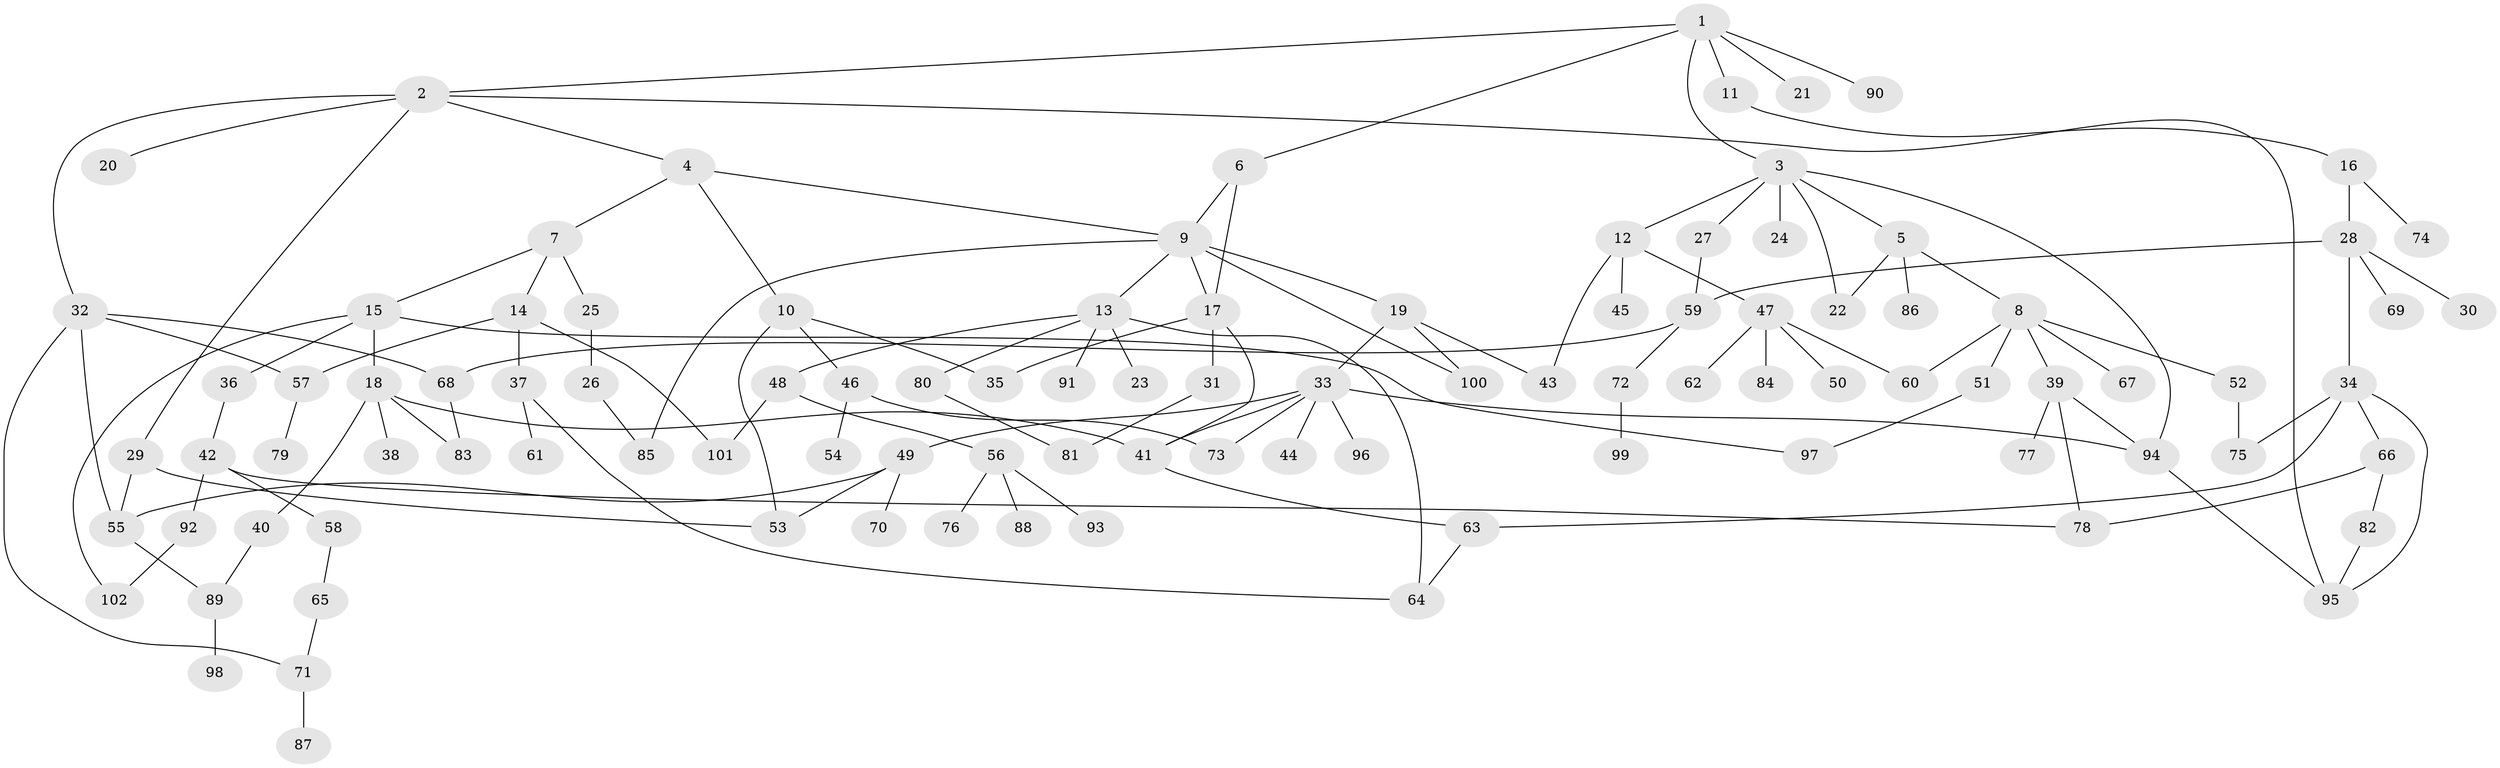 // coarse degree distribution, {5: 0.08064516129032258, 6: 0.08064516129032258, 4: 0.1774193548387097, 3: 0.16129032258064516, 7: 0.016129032258064516, 2: 0.3225806451612903, 1: 0.16129032258064516}
// Generated by graph-tools (version 1.1) at 2025/48/03/04/25 22:48:46]
// undirected, 102 vertices, 137 edges
graph export_dot {
  node [color=gray90,style=filled];
  1;
  2;
  3;
  4;
  5;
  6;
  7;
  8;
  9;
  10;
  11;
  12;
  13;
  14;
  15;
  16;
  17;
  18;
  19;
  20;
  21;
  22;
  23;
  24;
  25;
  26;
  27;
  28;
  29;
  30;
  31;
  32;
  33;
  34;
  35;
  36;
  37;
  38;
  39;
  40;
  41;
  42;
  43;
  44;
  45;
  46;
  47;
  48;
  49;
  50;
  51;
  52;
  53;
  54;
  55;
  56;
  57;
  58;
  59;
  60;
  61;
  62;
  63;
  64;
  65;
  66;
  67;
  68;
  69;
  70;
  71;
  72;
  73;
  74;
  75;
  76;
  77;
  78;
  79;
  80;
  81;
  82;
  83;
  84;
  85;
  86;
  87;
  88;
  89;
  90;
  91;
  92;
  93;
  94;
  95;
  96;
  97;
  98;
  99;
  100;
  101;
  102;
  1 -- 2;
  1 -- 3;
  1 -- 6;
  1 -- 11;
  1 -- 21;
  1 -- 90;
  2 -- 4;
  2 -- 20;
  2 -- 29;
  2 -- 32;
  2 -- 95;
  3 -- 5;
  3 -- 12;
  3 -- 24;
  3 -- 27;
  3 -- 22;
  3 -- 94;
  4 -- 7;
  4 -- 9;
  4 -- 10;
  5 -- 8;
  5 -- 22;
  5 -- 86;
  6 -- 17;
  6 -- 9;
  7 -- 14;
  7 -- 15;
  7 -- 25;
  8 -- 39;
  8 -- 51;
  8 -- 52;
  8 -- 67;
  8 -- 60;
  9 -- 13;
  9 -- 19;
  9 -- 85;
  9 -- 100;
  9 -- 17;
  10 -- 35;
  10 -- 46;
  10 -- 53;
  11 -- 16;
  12 -- 43;
  12 -- 45;
  12 -- 47;
  13 -- 23;
  13 -- 48;
  13 -- 80;
  13 -- 91;
  13 -- 64;
  14 -- 37;
  14 -- 101;
  14 -- 57;
  15 -- 18;
  15 -- 36;
  15 -- 102;
  15 -- 97;
  16 -- 28;
  16 -- 74;
  17 -- 31;
  17 -- 41;
  17 -- 35;
  18 -- 38;
  18 -- 40;
  18 -- 83;
  18 -- 41;
  19 -- 33;
  19 -- 43;
  19 -- 100;
  25 -- 26;
  26 -- 85;
  27 -- 59;
  28 -- 30;
  28 -- 34;
  28 -- 69;
  28 -- 59;
  29 -- 55;
  29 -- 53;
  31 -- 81;
  32 -- 57;
  32 -- 71;
  32 -- 55;
  32 -- 68;
  33 -- 44;
  33 -- 49;
  33 -- 94;
  33 -- 96;
  33 -- 73;
  33 -- 41;
  34 -- 66;
  34 -- 75;
  34 -- 63;
  34 -- 95;
  36 -- 42;
  37 -- 61;
  37 -- 64;
  39 -- 77;
  39 -- 94;
  39 -- 78;
  40 -- 89;
  41 -- 63;
  42 -- 58;
  42 -- 78;
  42 -- 92;
  46 -- 54;
  46 -- 73;
  47 -- 50;
  47 -- 60;
  47 -- 62;
  47 -- 84;
  48 -- 56;
  48 -- 101;
  49 -- 55;
  49 -- 70;
  49 -- 53;
  51 -- 97;
  52 -- 75;
  55 -- 89;
  56 -- 76;
  56 -- 88;
  56 -- 93;
  57 -- 79;
  58 -- 65;
  59 -- 68;
  59 -- 72;
  63 -- 64;
  65 -- 71;
  66 -- 82;
  66 -- 78;
  68 -- 83;
  71 -- 87;
  72 -- 99;
  80 -- 81;
  82 -- 95;
  89 -- 98;
  92 -- 102;
  94 -- 95;
}
